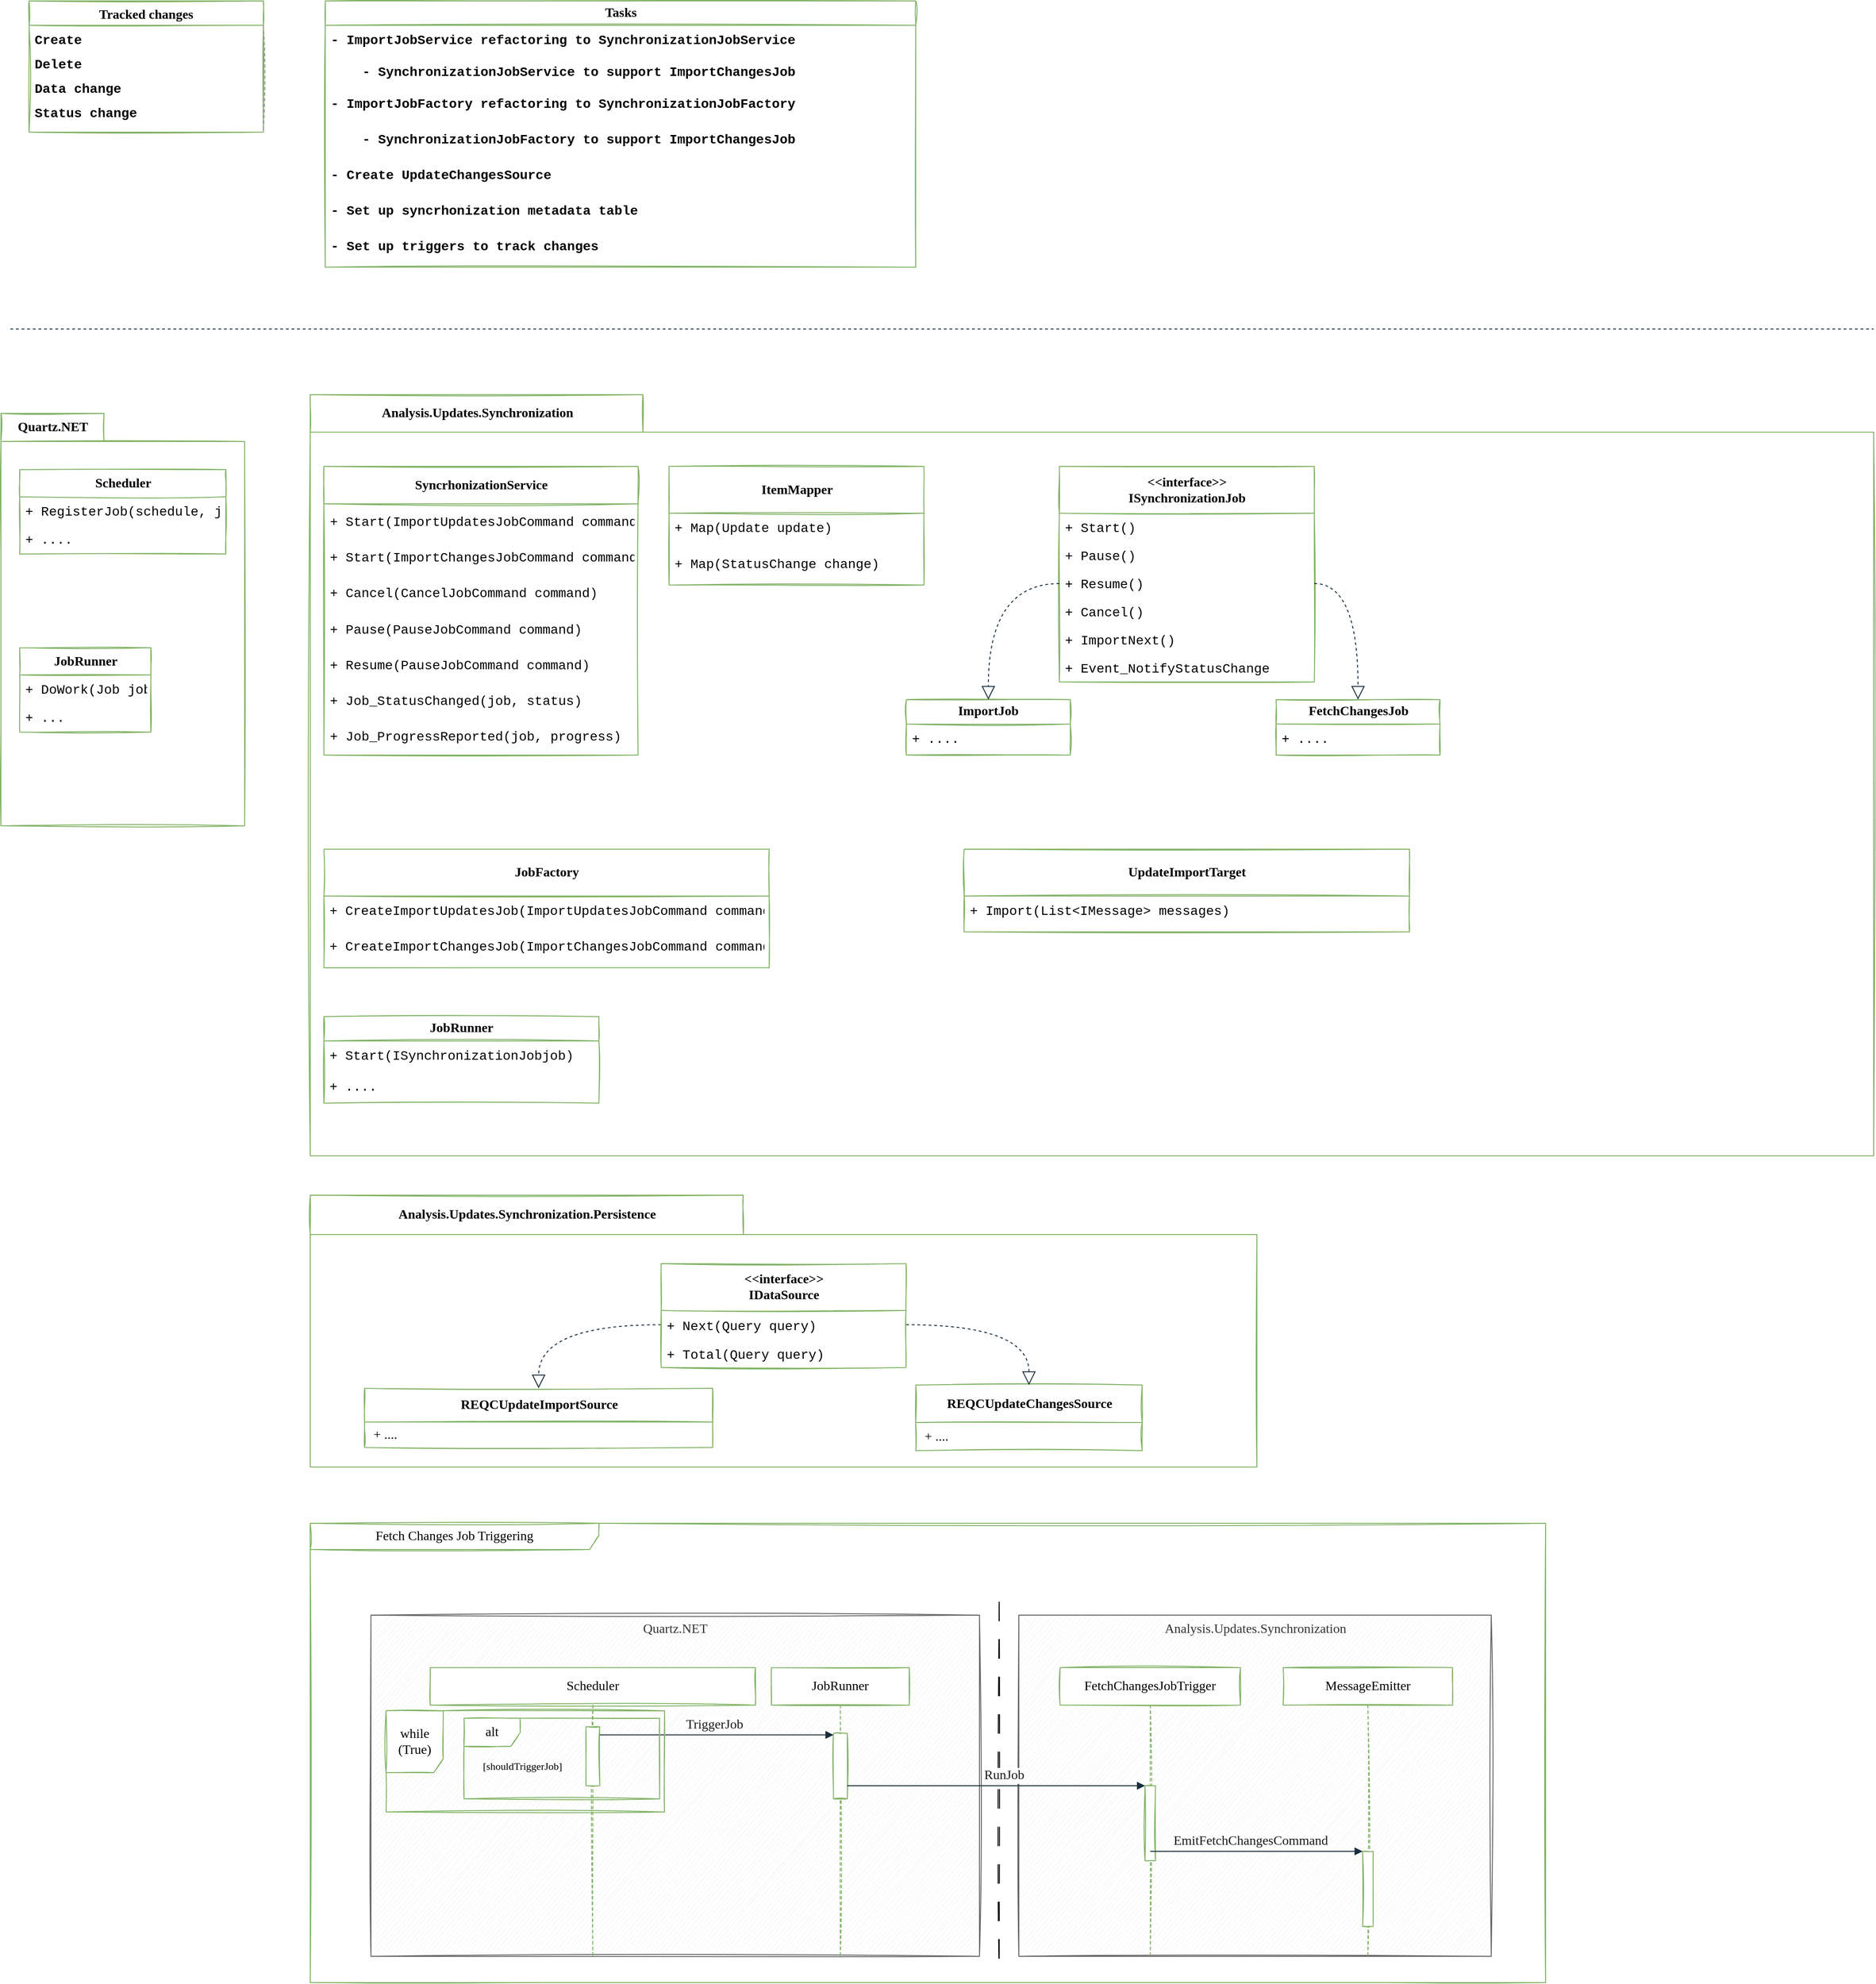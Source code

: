 <mxfile version="13.9.9" type="github">
  <diagram id="ECBcf4AF0JtO1z4K7DSX" name="Page-1">
    <mxGraphModel dx="2229" dy="759" grid="1" gridSize="14" guides="1" tooltips="1" connect="1" arrows="1" fold="1" page="1" pageScale="1" pageWidth="827" pageHeight="1169" background="#FFFFFF" math="0" shadow="0">
      <root>
        <mxCell id="0" />
        <mxCell id="1" parent="0" />
        <mxCell id="vq10Wp0aYiQOO_JATJNM-236" value="" style="line;strokeWidth=1;direction=south;html=1;dashed=1;dashPattern=20 20;rounded=0;shadow=0;glass=0;labelBackgroundColor=none;sketch=1;startSize=26;fillColor=#ffffff;fontFamily=Lucida Console;fontSize=11;align=center;" vertex="1" parent="1">
          <mxGeometry x="1050" y="1918" width="10" height="392" as="geometry" />
        </mxCell>
        <mxCell id="CNIEnDmMCDg7DlU-QSH8-22" value="Tracked changes" style="swimlane;fontStyle=1;childLayout=stackLayout;horizontal=1;startSize=26;horizontalStack=0;resizeParent=1;resizeParentMax=0;resizeLast=0;collapsible=1;marginBottom=0;rounded=0;shadow=0;strokeColor=#82b366;sketch=1;glass=0;separatorColor=#999999;fontFamily=Lucida Console;fillColor=none;fontSize=14;" parent="1" vertex="1">
          <mxGeometry x="20" y="210" width="250" height="140" as="geometry">
            <mxRectangle x="20" y="20" width="140" height="26" as="alternateBounds" />
          </mxGeometry>
        </mxCell>
        <mxCell id="CNIEnDmMCDg7DlU-QSH8-23" value="Create" style="text;strokeColor=none;fillColor=none;align=left;verticalAlign=top;spacingLeft=4;spacingRight=4;overflow=hidden;rotatable=0;points=[[0,0.5],[1,0.5]];portConstraint=eastwest;fontFamily=Courier New;fontSize=14;fontStyle=1" parent="CNIEnDmMCDg7DlU-QSH8-22" vertex="1">
          <mxGeometry y="26" width="250" height="26" as="geometry" />
        </mxCell>
        <mxCell id="CNIEnDmMCDg7DlU-QSH8-24" value="Delete" style="text;strokeColor=none;align=left;verticalAlign=top;spacingLeft=4;spacingRight=4;overflow=hidden;rotatable=0;points=[[0,0.5],[1,0.5]];portConstraint=eastwest;noLabel=0;fontFamily=Courier New;rounded=0;glass=0;shadow=0;sketch=0;fontSize=14;fontStyle=1" parent="CNIEnDmMCDg7DlU-QSH8-22" vertex="1">
          <mxGeometry y="52" width="250" height="26" as="geometry" />
        </mxCell>
        <mxCell id="CNIEnDmMCDg7DlU-QSH8-25" value="Data change" style="text;strokeColor=none;fillColor=none;align=left;verticalAlign=top;spacingLeft=4;spacingRight=4;overflow=hidden;rotatable=0;points=[[0,0.5],[1,0.5]];portConstraint=eastwest;fontFamily=Courier New;fontSize=14;fontStyle=1" parent="CNIEnDmMCDg7DlU-QSH8-22" vertex="1">
          <mxGeometry y="78" width="250" height="26" as="geometry" />
        </mxCell>
        <mxCell id="CNIEnDmMCDg7DlU-QSH8-26" value="Status change" style="text;strokeColor=none;fillColor=none;align=left;verticalAlign=top;spacingLeft=4;spacingRight=4;overflow=hidden;rotatable=0;points=[[0,0.5],[1,0.5]];portConstraint=eastwest;fontFamily=Courier New;fontSize=14;fontStyle=1" parent="CNIEnDmMCDg7DlU-QSH8-22" vertex="1">
          <mxGeometry y="104" width="250" height="36" as="geometry" />
        </mxCell>
        <mxCell id="-ayLkiG4syY7ho0zuzDr-17" value="Quartz.NET" style="shape=folder;fontStyle=1;tabWidth=110;tabHeight=30;tabPosition=left;html=1;boundedLbl=1;labelInHeader=1;rounded=0;shadow=0;glass=0;sketch=1;startSize=26;strokeColor=#82b366;fillColor=none;fontFamily=Lucida Console;fontSize=14;" parent="1" vertex="1">
          <mxGeometry x="-10" y="650" width="260" height="440" as="geometry" />
        </mxCell>
        <mxCell id="-ayLkiG4syY7ho0zuzDr-19" value="Scheduler" style="swimlane;fontStyle=1;align=center;verticalAlign=middle;childLayout=stackLayout;horizontal=1;startSize=29;horizontalStack=0;resizeParent=1;resizeParentMax=0;resizeLast=0;collapsible=0;marginBottom=0;html=1;rounded=0;shadow=0;glass=0;sketch=1;strokeColor=#82b366;fillColor=none;fontFamily=Lucida Console;fontSize=14;" parent="1" vertex="1">
          <mxGeometry x="10" y="710" width="220" height="90" as="geometry" />
        </mxCell>
        <mxCell id="-ayLkiG4syY7ho0zuzDr-21" value="+ RegisterJob(schedule, job)" style="text;html=1;strokeColor=none;fillColor=none;align=left;verticalAlign=middle;spacingLeft=4;spacingRight=4;overflow=hidden;rotatable=0;points=[[0,0.5],[1,0.5]];portConstraint=eastwest;fontFamily=Courier New;fontSize=14;" parent="-ayLkiG4syY7ho0zuzDr-19" vertex="1">
          <mxGeometry y="29" width="220" height="31" as="geometry" />
        </mxCell>
        <mxCell id="vq10Wp0aYiQOO_JATJNM-24" value="+ ...." style="text;html=1;strokeColor=none;fillColor=none;align=left;verticalAlign=middle;spacingLeft=4;spacingRight=4;overflow=hidden;rotatable=0;points=[[0,0.5],[1,0.5]];portConstraint=eastwest;fontFamily=Courier New;fontSize=14;" vertex="1" parent="-ayLkiG4syY7ho0zuzDr-19">
          <mxGeometry y="60" width="220" height="30" as="geometry" />
        </mxCell>
        <mxCell id="-ayLkiG4syY7ho0zuzDr-31" value="JobRunner" style="swimlane;fontStyle=1;align=center;verticalAlign=middle;childLayout=stackLayout;horizontal=1;startSize=29;horizontalStack=0;resizeParent=1;resizeParentMax=0;resizeLast=0;collapsible=0;marginBottom=0;html=1;rounded=0;shadow=0;glass=0;sketch=1;strokeColor=#82b366;fillColor=none;fontFamily=Lucida Console;fontSize=14;" parent="1" vertex="1">
          <mxGeometry x="10" y="900" width="140" height="90" as="geometry" />
        </mxCell>
        <mxCell id="-ayLkiG4syY7ho0zuzDr-32" value="+ DoWork(Job job)" style="text;html=1;strokeColor=none;fillColor=none;align=left;verticalAlign=middle;spacingLeft=4;spacingRight=4;overflow=hidden;rotatable=0;points=[[0,0.5],[1,0.5]];portConstraint=eastwest;fontFamily=Courier New;fontSize=14;" parent="-ayLkiG4syY7ho0zuzDr-31" vertex="1">
          <mxGeometry y="29" width="140" height="31" as="geometry" />
        </mxCell>
        <mxCell id="vq10Wp0aYiQOO_JATJNM-25" value="+ ..." style="text;html=1;strokeColor=none;fillColor=none;align=left;verticalAlign=middle;spacingLeft=4;spacingRight=4;overflow=hidden;rotatable=0;points=[[0,0.5],[1,0.5]];portConstraint=eastwest;fontFamily=Courier New;fontSize=14;" vertex="1" parent="-ayLkiG4syY7ho0zuzDr-31">
          <mxGeometry y="60" width="140" height="30" as="geometry" />
        </mxCell>
        <mxCell id="vq10Wp0aYiQOO_JATJNM-88" value="Analysis.Updates.Synchronization" style="shape=folder;fontStyle=1;tabWidth=355;tabHeight=40;tabPosition=left;html=1;boundedLbl=1;labelInHeader=1;rounded=0;shadow=0;glass=0;sketch=1;startSize=29;strokeColor=#82b366;fontFamily=Lucida Console;fillColor=none;fontSize=14;recursiveResize=0;" vertex="1" parent="1">
          <mxGeometry x="320" y="630" width="1668" height="812" as="geometry" />
        </mxCell>
        <mxCell id="vq10Wp0aYiQOO_JATJNM-78" value="SyncrhonizationService" style="swimlane;fontStyle=1;childLayout=stackLayout;horizontal=1;startSize=40;fillColor=none;horizontalStack=0;resizeParent=1;resizeParentMax=0;resizeLast=0;collapsible=1;marginBottom=0;rounded=0;shadow=0;glass=0;sketch=1;strokeColor=#82b366;fontFamily=Lucida Console;html=1;fontSize=14;" vertex="1" parent="vq10Wp0aYiQOO_JATJNM-88">
          <mxGeometry x="14.573" y="76.557" width="335.17" height="307.949" as="geometry">
            <mxRectangle x="470" y="290" width="190" height="40" as="alternateBounds" />
          </mxGeometry>
        </mxCell>
        <mxCell id="vq10Wp0aYiQOO_JATJNM-81" value="+ Start(ImportUpdatesJobCommand command)" style="text;html=1;strokeColor=none;fillColor=none;align=left;verticalAlign=middle;spacingLeft=4;spacingRight=4;overflow=hidden;rotatable=0;points=[[0,0.5],[1,0.5]];portConstraint=eastwest;fontFamily=Courier New;fontSize=14;" vertex="1" parent="vq10Wp0aYiQOO_JATJNM-78">
          <mxGeometry y="40" width="335.17" height="38.278" as="geometry" />
        </mxCell>
        <mxCell id="vq10Wp0aYiQOO_JATJNM-82" value="+ Start(ImportChangesJobCommand command)" style="text;html=1;strokeColor=none;fillColor=none;align=left;verticalAlign=middle;spacingLeft=4;spacingRight=4;overflow=hidden;rotatable=0;points=[[0,0.5],[1,0.5]];portConstraint=eastwest;fontFamily=Courier New;fontSize=14;" vertex="1" parent="vq10Wp0aYiQOO_JATJNM-78">
          <mxGeometry y="78.278" width="335.17" height="38.278" as="geometry" />
        </mxCell>
        <mxCell id="vq10Wp0aYiQOO_JATJNM-83" value="+ Cancel(CancelJobCommand command) " style="text;html=1;strokeColor=none;fillColor=none;align=left;verticalAlign=middle;spacingLeft=4;spacingRight=4;overflow=hidden;rotatable=0;points=[[0,0.5],[1,0.5]];portConstraint=eastwest;fontFamily=Courier New;fontSize=14;" vertex="1" parent="vq10Wp0aYiQOO_JATJNM-78">
          <mxGeometry y="116.557" width="335.17" height="38.278" as="geometry" />
        </mxCell>
        <mxCell id="vq10Wp0aYiQOO_JATJNM-84" value="+ Pause(PauseJobCommand command) " style="text;html=1;strokeColor=none;fillColor=none;align=left;verticalAlign=middle;spacingLeft=4;spacingRight=4;overflow=hidden;rotatable=0;points=[[0,0.5],[1,0.5]];portConstraint=eastwest;fontFamily=Courier New;fontSize=14;" vertex="1" parent="vq10Wp0aYiQOO_JATJNM-78">
          <mxGeometry y="154.835" width="335.17" height="38.278" as="geometry" />
        </mxCell>
        <mxCell id="vq10Wp0aYiQOO_JATJNM-85" value="+ Resume(PauseJobCommand command) " style="text;html=1;fillColor=none;align=left;verticalAlign=middle;spacingLeft=4;spacingRight=4;overflow=hidden;rotatable=0;points=[[0,0.5],[1,0.5]];portConstraint=eastwest;fontFamily=Courier New;fontSize=14;" vertex="1" parent="vq10Wp0aYiQOO_JATJNM-78">
          <mxGeometry y="193.114" width="335.17" height="38.278" as="geometry" />
        </mxCell>
        <mxCell id="vq10Wp0aYiQOO_JATJNM-87" value="+ Job_StatusChanged(job, status)" style="text;html=1;fillColor=none;align=left;verticalAlign=middle;spacingLeft=4;spacingRight=4;overflow=hidden;rotatable=0;points=[[0,0.5],[1,0.5]];portConstraint=eastwest;fontFamily=Courier New;fontSize=14;" vertex="1" parent="vq10Wp0aYiQOO_JATJNM-78">
          <mxGeometry y="231.392" width="335.17" height="38.278" as="geometry" />
        </mxCell>
        <mxCell id="vq10Wp0aYiQOO_JATJNM-86" value="+ Job_ProgressReported(job, progress) " style="text;html=1;fillColor=none;align=left;verticalAlign=middle;spacingLeft=4;spacingRight=4;overflow=hidden;rotatable=0;points=[[0,0.5],[1,0.5]];portConstraint=eastwest;fontFamily=Courier New;fontSize=14;" vertex="1" parent="vq10Wp0aYiQOO_JATJNM-78">
          <mxGeometry y="269.671" width="335.17" height="38.278" as="geometry" />
        </mxCell>
        <mxCell id="vq10Wp0aYiQOO_JATJNM-74" value="JobFactory" style="swimlane;fontStyle=1;childLayout=stackLayout;horizontal=1;startSize=50;fillColor=none;horizontalStack=0;resizeParent=1;resizeParentMax=0;resizeLast=0;collapsible=1;marginBottom=0;rounded=0;shadow=0;glass=0;sketch=1;strokeColor=#82b366;fontFamily=Lucida Console;html=1;fontSize=14;" vertex="1" parent="vq10Wp0aYiQOO_JATJNM-88">
          <mxGeometry x="14.573" y="484.858" width="475.068" height="126.557" as="geometry">
            <mxRectangle x="1020" y="290" width="100" height="50" as="alternateBounds" />
          </mxGeometry>
        </mxCell>
        <mxCell id="vq10Wp0aYiQOO_JATJNM-75" value="+ CreateImportUpdatesJob(ImportUpdatesJobCommand command)" style="text;strokeColor=none;fillColor=none;align=left;verticalAlign=top;spacingLeft=4;spacingRight=4;overflow=hidden;rotatable=0;points=[[0,0.5],[1,0.5]];portConstraint=eastwest;fontFamily=Courier New;fontSize=14;" vertex="1" parent="vq10Wp0aYiQOO_JATJNM-74">
          <mxGeometry y="50" width="475.068" height="38.278" as="geometry" />
        </mxCell>
        <mxCell id="vq10Wp0aYiQOO_JATJNM-76" value="+ CreateImportChangesJob(ImportChangesJobCommand command)" style="text;strokeColor=none;fillColor=none;align=left;verticalAlign=top;spacingLeft=4;spacingRight=4;overflow=hidden;rotatable=0;points=[[0,0.5],[1,0.5]];portConstraint=eastwest;fontFamily=Courier New;fontSize=14;" vertex="1" parent="vq10Wp0aYiQOO_JATJNM-74">
          <mxGeometry y="88.278" width="475.068" height="38.278" as="geometry" />
        </mxCell>
        <mxCell id="vq10Wp0aYiQOO_JATJNM-92" value="&lt;b style=&quot;font-size: 14px;&quot;&gt;JobRunner&lt;/b&gt;" style="swimlane;fontStyle=0;childLayout=stackLayout;horizontal=1;startSize=26;fillColor=none;horizontalStack=0;resizeParent=1;resizeParentMax=0;resizeLast=0;collapsible=1;marginBottom=0;rounded=0;shadow=0;glass=0;sketch=1;strokeColor=#82b366;fontFamily=Lucida Console;html=1;fontSize=14;" vertex="1" parent="vq10Wp0aYiQOO_JATJNM-88">
          <mxGeometry x="14.57" y="663.49" width="293.43" height="92.349" as="geometry" />
        </mxCell>
        <mxCell id="vq10Wp0aYiQOO_JATJNM-93" value="+ Start(ISynchronizationJobjob)" style="text;strokeColor=none;fillColor=none;align=left;verticalAlign=top;spacingLeft=4;spacingRight=4;overflow=hidden;rotatable=0;points=[[0,0.5],[1,0.5]];portConstraint=eastwest;fontFamily=Courier New;fontSize=14;" vertex="1" parent="vq10Wp0aYiQOO_JATJNM-92">
          <mxGeometry y="26" width="293.43" height="33.175" as="geometry" />
        </mxCell>
        <mxCell id="vq10Wp0aYiQOO_JATJNM-96" value="+ ...." style="text;strokeColor=none;fillColor=none;align=left;verticalAlign=top;spacingLeft=4;spacingRight=4;overflow=hidden;rotatable=0;points=[[0,0.5],[1,0.5]];portConstraint=eastwest;fontFamily=Courier New;fontSize=14;" vertex="1" parent="vq10Wp0aYiQOO_JATJNM-92">
          <mxGeometry y="59.175" width="293.43" height="33.175" as="geometry" />
        </mxCell>
        <mxCell id="vq10Wp0aYiQOO_JATJNM-108" value="ItemMapper" style="swimlane;fontStyle=1;childLayout=stackLayout;horizontal=1;startSize=50;fillColor=none;horizontalStack=0;resizeParent=1;resizeParentMax=0;resizeLast=0;collapsible=1;marginBottom=0;rounded=0;shadow=0;glass=0;sketch=1;strokeColor=#82b366;fontFamily=Lucida Console;html=1;fontSize=14;" vertex="1" parent="vq10Wp0aYiQOO_JATJNM-88">
          <mxGeometry x="382.774" y="76.552" width="272.022" height="126.557" as="geometry">
            <mxRectangle x="830" y="50" width="200" height="50" as="alternateBounds" />
          </mxGeometry>
        </mxCell>
        <mxCell id="vq10Wp0aYiQOO_JATJNM-109" value="+ Map(Update update)" style="text;strokeColor=none;fillColor=none;align=left;verticalAlign=top;spacingLeft=4;spacingRight=4;overflow=hidden;rotatable=0;points=[[0,0.5],[1,0.5]];portConstraint=eastwest;fontFamily=Courier New;fontSize=14;" vertex="1" parent="vq10Wp0aYiQOO_JATJNM-108">
          <mxGeometry y="50" width="272.022" height="38.278" as="geometry" />
        </mxCell>
        <mxCell id="vq10Wp0aYiQOO_JATJNM-110" value="+ Map(StatusChange change)" style="text;strokeColor=none;fillColor=none;align=left;verticalAlign=top;spacingLeft=4;spacingRight=4;overflow=hidden;rotatable=0;points=[[0,0.5],[1,0.5]];portConstraint=eastwest;fontFamily=Courier New;fontSize=14;" vertex="1" parent="vq10Wp0aYiQOO_JATJNM-108">
          <mxGeometry y="88.278" width="272.022" height="38.278" as="geometry" />
        </mxCell>
        <mxCell id="vq10Wp0aYiQOO_JATJNM-141" value="&lt;div&gt;&amp;lt;&amp;lt;interface&amp;gt;&amp;gt;&lt;/div&gt;&lt;div&gt;ISynchronizationJob&lt;br&gt;&lt;/div&gt;" style="swimlane;fontStyle=1;childLayout=stackLayout;horizontal=1;startSize=50;fillColor=none;horizontalStack=0;resizeParent=1;resizeParentMax=0;resizeLast=0;collapsible=1;marginBottom=0;rounded=0;shadow=0;glass=0;sketch=1;strokeColor=#82b366;fontFamily=Lucida Console;html=1;fontSize=14;" vertex="1" parent="vq10Wp0aYiQOO_JATJNM-88">
          <mxGeometry x="799.216" y="76.548" width="272.022" height="230" as="geometry">
            <mxRectangle x="830" y="50" width="200" height="50" as="alternateBounds" />
          </mxGeometry>
        </mxCell>
        <mxCell id="vq10Wp0aYiQOO_JATJNM-142" value="+ Start()" style="text;strokeColor=none;fillColor=none;align=left;verticalAlign=top;spacingLeft=4;spacingRight=4;overflow=hidden;rotatable=0;points=[[0,0.5],[1,0.5]];portConstraint=eastwest;fontFamily=Courier New;fontSize=14;" vertex="1" parent="vq10Wp0aYiQOO_JATJNM-141">
          <mxGeometry y="50" width="272.022" height="30" as="geometry" />
        </mxCell>
        <mxCell id="vq10Wp0aYiQOO_JATJNM-143" value="+ Pause()" style="text;strokeColor=none;fillColor=none;align=left;verticalAlign=top;spacingLeft=4;spacingRight=4;overflow=hidden;rotatable=0;points=[[0,0.5],[1,0.5]];portConstraint=eastwest;fontFamily=Courier New;fontSize=14;" vertex="1" parent="vq10Wp0aYiQOO_JATJNM-141">
          <mxGeometry y="80" width="272.022" height="30" as="geometry" />
        </mxCell>
        <mxCell id="vq10Wp0aYiQOO_JATJNM-144" value="+ Resume()" style="text;strokeColor=none;fillColor=none;align=left;verticalAlign=top;spacingLeft=4;spacingRight=4;overflow=hidden;rotatable=0;points=[[0,0.5],[1,0.5]];portConstraint=eastwest;fontFamily=Courier New;fontSize=14;" vertex="1" parent="vq10Wp0aYiQOO_JATJNM-141">
          <mxGeometry y="110" width="272.022" height="30" as="geometry" />
        </mxCell>
        <mxCell id="vq10Wp0aYiQOO_JATJNM-145" value="+ Cancel()" style="text;strokeColor=none;fillColor=none;align=left;verticalAlign=top;spacingLeft=4;spacingRight=4;overflow=hidden;rotatable=0;points=[[0,0.5],[1,0.5]];portConstraint=eastwest;fontFamily=Courier New;fontSize=14;" vertex="1" parent="vq10Wp0aYiQOO_JATJNM-141">
          <mxGeometry y="140" width="272.022" height="30" as="geometry" />
        </mxCell>
        <mxCell id="vq10Wp0aYiQOO_JATJNM-146" value="+ ImportNext()" style="text;strokeColor=none;fillColor=none;align=left;verticalAlign=top;spacingLeft=4;spacingRight=4;overflow=hidden;rotatable=0;points=[[0,0.5],[1,0.5]];portConstraint=eastwest;fontFamily=Courier New;fontSize=14;" vertex="1" parent="vq10Wp0aYiQOO_JATJNM-141">
          <mxGeometry y="170" width="272.022" height="30" as="geometry" />
        </mxCell>
        <mxCell id="vq10Wp0aYiQOO_JATJNM-147" value="+ Event_NotifyStatusChange" style="text;strokeColor=none;fillColor=none;align=left;verticalAlign=top;spacingLeft=4;spacingRight=4;overflow=hidden;rotatable=0;points=[[0,0.5],[1,0.5]];portConstraint=eastwest;fontFamily=Courier New;fontSize=14;" vertex="1" parent="vq10Wp0aYiQOO_JATJNM-141">
          <mxGeometry y="200" width="272.022" height="30" as="geometry" />
        </mxCell>
        <mxCell id="vq10Wp0aYiQOO_JATJNM-112" value="&lt;b style=&quot;font-size: 14px;&quot;&gt;ImportJob&lt;/b&gt;" style="swimlane;fontStyle=0;childLayout=stackLayout;horizontal=1;startSize=26;fillColor=none;horizontalStack=0;resizeParent=1;resizeParentMax=0;resizeLast=0;collapsible=1;marginBottom=0;rounded=0;shadow=0;glass=0;sketch=1;strokeColor=#82b366;fontFamily=Lucida Console;html=1;fontSize=14;" vertex="1" parent="vq10Wp0aYiQOO_JATJNM-88">
          <mxGeometry x="636.003" y="325.32" width="174.871" height="59.175" as="geometry" />
        </mxCell>
        <mxCell id="vq10Wp0aYiQOO_JATJNM-113" value="+ ...." style="text;strokeColor=none;fillColor=none;align=left;verticalAlign=top;spacingLeft=4;spacingRight=4;overflow=hidden;rotatable=0;points=[[0,0.5],[1,0.5]];portConstraint=eastwest;fontFamily=Courier New;fontSize=14;" vertex="1" parent="vq10Wp0aYiQOO_JATJNM-112">
          <mxGeometry y="26" width="174.871" height="33.175" as="geometry" />
        </mxCell>
        <mxCell id="vq10Wp0aYiQOO_JATJNM-116" value="&lt;b style=&quot;font-size: 14px;&quot;&gt;FetchChangesJob&lt;/b&gt;" style="swimlane;fontStyle=0;childLayout=stackLayout;horizontal=1;startSize=26;fillColor=none;horizontalStack=0;resizeParent=1;resizeParentMax=0;resizeLast=0;collapsible=1;marginBottom=0;rounded=0;shadow=0;glass=0;sketch=1;strokeColor=#82b366;fontFamily=Lucida Console;html=1;fontSize=14;" vertex="1" parent="vq10Wp0aYiQOO_JATJNM-88">
          <mxGeometry x="1030.435" y="325.32" width="174.871" height="59.175" as="geometry" />
        </mxCell>
        <mxCell id="vq10Wp0aYiQOO_JATJNM-117" value="+ ...." style="text;strokeColor=none;fillColor=none;align=left;verticalAlign=top;spacingLeft=4;spacingRight=4;overflow=hidden;rotatable=0;points=[[0,0.5],[1,0.5]];portConstraint=eastwest;fontFamily=Courier New;fontSize=14;" vertex="1" parent="vq10Wp0aYiQOO_JATJNM-116">
          <mxGeometry y="26" width="174.871" height="33.175" as="geometry" />
        </mxCell>
        <mxCell id="vq10Wp0aYiQOO_JATJNM-148" style="edgeStyle=orthogonalEdgeStyle;curved=1;rounded=1;orthogonalLoop=1;jettySize=auto;html=1;exitX=1;exitY=0.5;exitDx=0;exitDy=0;entryX=0.5;entryY=0;entryDx=0;entryDy=0;strokeColor=#182E3E;fillColor=#dae8fc;fontFamily=Lucida Console;fontSize=14;fontColor=#1A1A1A;dashed=1;endFill=0;endArrow=block;endSize=12;" edge="1" parent="vq10Wp0aYiQOO_JATJNM-88" source="vq10Wp0aYiQOO_JATJNM-144" target="vq10Wp0aYiQOO_JATJNM-116">
          <mxGeometry relative="1" as="geometry" />
        </mxCell>
        <mxCell id="vq10Wp0aYiQOO_JATJNM-149" style="edgeStyle=orthogonalEdgeStyle;curved=1;rounded=1;orthogonalLoop=1;jettySize=auto;html=1;exitX=0;exitY=0.5;exitDx=0;exitDy=0;entryX=0.5;entryY=0;entryDx=0;entryDy=0;strokeColor=#182E3E;fillColor=#dae8fc;fontFamily=Lucida Console;fontSize=14;fontColor=#1A1A1A;dashed=1;endFill=0;endArrow=block;endSize=12;" edge="1" parent="vq10Wp0aYiQOO_JATJNM-88" source="vq10Wp0aYiQOO_JATJNM-144" target="vq10Wp0aYiQOO_JATJNM-112">
          <mxGeometry relative="1" as="geometry" />
        </mxCell>
        <mxCell id="vq10Wp0aYiQOO_JATJNM-233" value="UpdateImportTarget" style="swimlane;fontStyle=1;childLayout=stackLayout;horizontal=1;startSize=50;fillColor=none;horizontalStack=0;resizeParent=1;resizeParentMax=0;resizeLast=0;collapsible=1;marginBottom=0;rounded=0;shadow=0;glass=0;sketch=1;strokeColor=#82b366;fontFamily=Lucida Console;html=1;fontSize=14;" vertex="1" parent="vq10Wp0aYiQOO_JATJNM-88">
          <mxGeometry x="697.693" y="484.858" width="475.068" height="88.278" as="geometry">
            <mxRectangle x="1020" y="290" width="100" height="50" as="alternateBounds" />
          </mxGeometry>
        </mxCell>
        <mxCell id="vq10Wp0aYiQOO_JATJNM-235" value="+ Import(List&lt;IMessage&gt; messages)" style="text;strokeColor=none;fillColor=none;align=left;verticalAlign=top;spacingLeft=4;spacingRight=4;overflow=hidden;rotatable=0;points=[[0,0.5],[1,0.5]];portConstraint=eastwest;fontFamily=Courier New;fontSize=14;" vertex="1" parent="vq10Wp0aYiQOO_JATJNM-233">
          <mxGeometry y="50" width="475.068" height="38.278" as="geometry" />
        </mxCell>
        <mxCell id="vq10Wp0aYiQOO_JATJNM-118" value="Tasks" style="swimlane;fontStyle=1;childLayout=stackLayout;horizontal=1;startSize=26;fillColor=none;horizontalStack=0;resizeParent=1;resizeParentMax=0;resizeLast=0;collapsible=1;marginBottom=0;rounded=0;shadow=0;glass=0;sketch=1;strokeColor=#82b366;fontFamily=Lucida Console;html=1;fontSize=14;" vertex="1" parent="1">
          <mxGeometry x="336" y="210" width="630" height="284" as="geometry" />
        </mxCell>
        <mxCell id="vq10Wp0aYiQOO_JATJNM-119" value="- ImportJobService refactoring to SynchronizationJobService" style="text;strokeColor=none;fillColor=none;align=left;verticalAlign=top;spacingLeft=4;spacingRight=4;overflow=hidden;rotatable=0;points=[[0,0.5],[1,0.5]];portConstraint=eastwest;fontFamily=Courier New;fontSize=14;fontStyle=1" vertex="1" parent="vq10Wp0aYiQOO_JATJNM-118">
          <mxGeometry y="26" width="630" height="34" as="geometry" />
        </mxCell>
        <mxCell id="vq10Wp0aYiQOO_JATJNM-124" value="    - SynchronizationJobService to support ImportChangesJob" style="text;strokeColor=none;fillColor=none;align=left;verticalAlign=top;spacingLeft=4;spacingRight=4;overflow=hidden;rotatable=0;points=[[0,0.5],[1,0.5]];portConstraint=eastwest;fontFamily=Courier New;fontSize=14;fontStyle=1" vertex="1" parent="vq10Wp0aYiQOO_JATJNM-118">
          <mxGeometry y="60" width="630" height="34" as="geometry" />
        </mxCell>
        <mxCell id="vq10Wp0aYiQOO_JATJNM-122" value="- ImportJobFactory refactoring to SynchronizationJobFactory" style="text;strokeColor=none;fillColor=none;align=left;verticalAlign=top;spacingLeft=4;spacingRight=4;overflow=hidden;rotatable=0;points=[[0,0.5],[1,0.5]];portConstraint=eastwest;fontFamily=Courier New;fontSize=14;fontStyle=1" vertex="1" parent="vq10Wp0aYiQOO_JATJNM-118">
          <mxGeometry y="94" width="630" height="38" as="geometry" />
        </mxCell>
        <mxCell id="vq10Wp0aYiQOO_JATJNM-123" value="    - SynchronizationJobFactory to support ImportChangesJob" style="text;strokeColor=none;fillColor=none;align=left;verticalAlign=top;spacingLeft=4;spacingRight=4;overflow=hidden;rotatable=0;points=[[0,0.5],[1,0.5]];portConstraint=eastwest;fontFamily=Courier New;fontSize=14;fontStyle=1" vertex="1" parent="vq10Wp0aYiQOO_JATJNM-118">
          <mxGeometry y="132" width="630" height="38" as="geometry" />
        </mxCell>
        <mxCell id="vq10Wp0aYiQOO_JATJNM-125" value="- Create UpdateChangesSource" style="text;strokeColor=none;fillColor=none;align=left;verticalAlign=top;spacingLeft=4;spacingRight=4;overflow=hidden;rotatable=0;points=[[0,0.5],[1,0.5]];portConstraint=eastwest;fontFamily=Courier New;fontSize=14;labelBackgroundColor=none;fontStyle=1" vertex="1" parent="vq10Wp0aYiQOO_JATJNM-118">
          <mxGeometry y="170" width="630" height="38" as="geometry" />
        </mxCell>
        <mxCell id="vq10Wp0aYiQOO_JATJNM-129" value="- Set up syncrhonization metadata table" style="text;strokeColor=none;fillColor=none;align=left;verticalAlign=top;spacingLeft=4;spacingRight=4;overflow=hidden;rotatable=0;points=[[0,0.5],[1,0.5]];portConstraint=eastwest;fontFamily=Courier New;fontSize=14;fontStyle=1" vertex="1" parent="vq10Wp0aYiQOO_JATJNM-118">
          <mxGeometry y="208" width="630" height="38" as="geometry" />
        </mxCell>
        <mxCell id="vq10Wp0aYiQOO_JATJNM-130" value="- Set up triggers to track changes" style="text;strokeColor=none;fillColor=none;align=left;verticalAlign=top;spacingLeft=4;spacingRight=4;overflow=hidden;rotatable=0;points=[[0,0.5],[1,0.5]];portConstraint=eastwest;fontFamily=Courier New;fontSize=14;fontStyle=1" vertex="1" parent="vq10Wp0aYiQOO_JATJNM-118">
          <mxGeometry y="246" width="630" height="38" as="geometry" />
        </mxCell>
        <mxCell id="vq10Wp0aYiQOO_JATJNM-162" value="Analysis.Updates.Synchronization.Persistence" style="shape=folder;fontStyle=1;tabWidth=462;tabHeight=42;tabPosition=left;html=1;boundedLbl=1;labelInHeader=1;rounded=0;shadow=0;glass=0;labelBackgroundColor=none;sketch=1;startSize=29;strokeColor=#82b366;fillColor=none;fontFamily=Lucida Console;fontSize=14;recursiveResize=0;" vertex="1" parent="1">
          <mxGeometry x="320" y="1484" width="1010" height="290" as="geometry" />
        </mxCell>
        <mxCell id="vq10Wp0aYiQOO_JATJNM-104" value="REQCUpdateChangesSource" style="swimlane;fontStyle=1;childLayout=stackLayout;horizontal=1;startSize=40;fillColor=none;horizontalStack=0;resizeParent=1;resizeParentMax=0;resizeLast=0;collapsible=1;marginBottom=0;rounded=0;shadow=0;glass=0;sketch=1;strokeColor=#82b366;fontFamily=Lucida Console;html=1;fontSize=14;aspect=fixed;verticalAlign=middle;" vertex="1" parent="vq10Wp0aYiQOO_JATJNM-162">
          <mxGeometry x="646" y="202.54" width="241.62" height="70" as="geometry">
            <mxRectangle x="830" y="200" width="200" height="40" as="alternateBounds" />
          </mxGeometry>
        </mxCell>
        <mxCell id="vq10Wp0aYiQOO_JATJNM-151" value="&amp;nbsp;+ ...." style="text;strokeColor=none;fillColor=none;align=left;verticalAlign=top;spacingLeft=4;spacingRight=4;overflow=hidden;rotatable=0;points=[[0,0.5],[1,0.5]];portConstraint=eastwest;rounded=0;shadow=0;glass=0;labelBackgroundColor=none;sketch=1;startSize=26;fontFamily=Lucida Console;fontSize=14;html=1;" vertex="1" parent="vq10Wp0aYiQOO_JATJNM-104">
          <mxGeometry y="40" width="241.62" height="30" as="geometry" />
        </mxCell>
        <mxCell id="vq10Wp0aYiQOO_JATJNM-97" value="REQCUpdateImportSource" style="swimlane;fontStyle=1;childLayout=stackLayout;horizontal=1;startSize=36;fillColor=none;horizontalStack=0;resizeParent=1;resizeParentMax=0;resizeLast=0;collapsible=1;marginBottom=0;rounded=0;shadow=0;glass=0;sketch=1;strokeColor=#82b366;fontFamily=Lucida Console;html=1;fontSize=14;" vertex="1" parent="vq10Wp0aYiQOO_JATJNM-162">
          <mxGeometry x="57.998" y="205.995" width="371.324" height="63.098" as="geometry">
            <mxRectangle x="830" y="50" width="200" height="50" as="alternateBounds" />
          </mxGeometry>
        </mxCell>
        <mxCell id="vq10Wp0aYiQOO_JATJNM-150" value="&amp;nbsp;+ ...." style="text;strokeColor=none;fillColor=none;align=left;verticalAlign=middle;spacingLeft=4;spacingRight=4;overflow=hidden;rotatable=0;points=[[0,0.5],[1,0.5]];portConstraint=eastwest;rounded=0;shadow=0;glass=0;labelBackgroundColor=none;sketch=1;startSize=26;fontFamily=Lucida Console;fontSize=14;html=1;" vertex="1" parent="vq10Wp0aYiQOO_JATJNM-97">
          <mxGeometry y="36" width="371.324" height="27.098" as="geometry" />
        </mxCell>
        <mxCell id="vq10Wp0aYiQOO_JATJNM-156" style="edgeStyle=orthogonalEdgeStyle;curved=1;rounded=1;orthogonalLoop=1;jettySize=auto;html=1;exitX=0;exitY=0.5;exitDx=0;exitDy=0;entryX=0.5;entryY=0;entryDx=0;entryDy=0;strokeColor=#182E3E;fillColor=#dae8fc;fontFamily=Lucida Console;fontSize=14;fontColor=#1A1A1A;dashed=1;endFill=0;endArrow=block;endSize=12;" edge="1" parent="vq10Wp0aYiQOO_JATJNM-162" source="vq10Wp0aYiQOO_JATJNM-136" target="vq10Wp0aYiQOO_JATJNM-97">
          <mxGeometry relative="1" as="geometry" />
        </mxCell>
        <mxCell id="vq10Wp0aYiQOO_JATJNM-155" style="edgeStyle=orthogonalEdgeStyle;curved=1;rounded=1;orthogonalLoop=1;jettySize=auto;html=1;exitX=1;exitY=0.5;exitDx=0;exitDy=0;entryX=0.5;entryY=0;entryDx=0;entryDy=0;strokeColor=#182E3E;fillColor=#dae8fc;fontFamily=Lucida Console;fontSize=14;fontColor=#1A1A1A;dashed=1;endFill=0;endArrow=block;endSize=12;" edge="1" parent="vq10Wp0aYiQOO_JATJNM-162" source="vq10Wp0aYiQOO_JATJNM-136" target="vq10Wp0aYiQOO_JATJNM-104">
          <mxGeometry relative="1" as="geometry" />
        </mxCell>
        <mxCell id="vq10Wp0aYiQOO_JATJNM-135" value="&lt;div&gt;&amp;lt;&amp;lt;interface&amp;gt;&amp;gt;&lt;/div&gt;&lt;div&gt;IDataSource&lt;br&gt;&lt;/div&gt;" style="swimlane;fontStyle=1;childLayout=stackLayout;horizontal=1;startSize=50;fillColor=none;horizontalStack=0;resizeParent=1;resizeParentMax=0;resizeLast=0;collapsible=1;marginBottom=0;rounded=0;shadow=0;glass=0;sketch=1;strokeColor=#82b366;fontFamily=Lucida Console;html=1;fontSize=14;" vertex="1" parent="vq10Wp0aYiQOO_JATJNM-162">
          <mxGeometry x="374.39" y="72.96" width="261.23" height="110.891" as="geometry">
            <mxRectangle x="830" y="50" width="200" height="50" as="alternateBounds" />
          </mxGeometry>
        </mxCell>
        <mxCell id="vq10Wp0aYiQOO_JATJNM-136" value="+ Next(Query query)" style="text;strokeColor=none;fillColor=none;align=left;verticalAlign=middle;spacingLeft=4;spacingRight=4;overflow=hidden;rotatable=0;points=[[0,0.5],[1,0.5]];portConstraint=eastwest;fontFamily=Courier New;fontSize=14;" vertex="1" parent="vq10Wp0aYiQOO_JATJNM-135">
          <mxGeometry y="50" width="261.23" height="30.446" as="geometry" />
        </mxCell>
        <mxCell id="vq10Wp0aYiQOO_JATJNM-137" value="+ Total(Query query)" style="text;strokeColor=none;fillColor=none;align=left;verticalAlign=middle;spacingLeft=4;spacingRight=4;overflow=hidden;rotatable=0;points=[[0,0.5],[1,0.5]];portConstraint=eastwest;fontFamily=Courier New;fontSize=14;" vertex="1" parent="vq10Wp0aYiQOO_JATJNM-135">
          <mxGeometry y="80.446" width="261.23" height="30.446" as="geometry" />
        </mxCell>
        <mxCell id="vq10Wp0aYiQOO_JATJNM-217" value="Fetch Changes Job Triggering" style="shape=umlFrame;whiteSpace=wrap;html=1;rounded=0;shadow=0;glass=0;labelBackgroundColor=none;sketch=1;startSize=26;strokeColor=#82b366;fillColor=#ffffff;fontFamily=Lucida Console;fontSize=14;align=center;width=308;height=28;container=1;recursiveResize=0;" vertex="1" parent="1">
          <mxGeometry x="320" y="1834" width="1318" height="490" as="geometry">
            <mxRectangle x="250" y="2548" width="280" height="28" as="alternateBounds" />
          </mxGeometry>
        </mxCell>
        <mxCell id="vq10Wp0aYiQOO_JATJNM-216" value="Analysis.Updates.Synchronization" style="text;align=center;rounded=0;shadow=0;glass=0;labelBackgroundColor=none;sketch=1;startSize=26;strokeColor=#666666;fillColor=#f5f5f5;fontFamily=Lucida Console;fontSize=14;html=1;fontColor=#333333;container=1;" vertex="1" parent="vq10Wp0aYiQOO_JATJNM-217">
          <mxGeometry x="756" y="98" width="504" height="364" as="geometry" />
        </mxCell>
        <mxCell id="vq10Wp0aYiQOO_JATJNM-201" value="FetchChangesJobTrigger" style="shape=umlLifeline;perimeter=lifelinePerimeter;whiteSpace=wrap;html=1;container=1;collapsible=0;recursiveResize=0;outlineConnect=0;rounded=0;shadow=0;glass=0;labelBackgroundColor=none;sketch=1;startSize=26;strokeColor=#82b366;fillColor=#ffffff;fontFamily=Lucida Console;fontSize=14;" vertex="1" parent="vq10Wp0aYiQOO_JATJNM-216">
          <mxGeometry x="44" y="56" width="192.47" height="308" as="geometry" />
        </mxCell>
        <mxCell id="vq10Wp0aYiQOO_JATJNM-209" value="" style="html=1;points=[];perimeter=orthogonalPerimeter;rounded=0;shadow=0;glass=0;labelBackgroundColor=none;sketch=1;startSize=26;strokeColor=#82b366;fillColor=#ffffff;fontFamily=Lucida Console;fontSize=14;" vertex="1" parent="vq10Wp0aYiQOO_JATJNM-201">
          <mxGeometry x="90.613" y="126" width="11.235" height="80" as="geometry" />
        </mxCell>
        <mxCell id="vq10Wp0aYiQOO_JATJNM-202" value="MessageEmitter" style="shape=umlLifeline;perimeter=lifelinePerimeter;whiteSpace=wrap;html=1;container=1;collapsible=0;recursiveResize=0;outlineConnect=0;rounded=0;shadow=0;glass=0;labelBackgroundColor=none;sketch=1;startSize=26;strokeColor=#82b366;fillColor=#ffffff;fontFamily=Lucida Console;fontSize=14;" vertex="1" parent="vq10Wp0aYiQOO_JATJNM-216">
          <mxGeometry x="282" y="56" width="180.72" height="308" as="geometry" />
        </mxCell>
        <mxCell id="vq10Wp0aYiQOO_JATJNM-211" value="" style="html=1;points=[];perimeter=orthogonalPerimeter;rounded=0;shadow=0;glass=0;labelBackgroundColor=none;sketch=1;startSize=26;strokeColor=#82b366;fillColor=#ffffff;fontFamily=Lucida Console;fontSize=14;" vertex="1" parent="vq10Wp0aYiQOO_JATJNM-202">
          <mxGeometry x="84.745" y="196" width="11.235" height="80" as="geometry" />
        </mxCell>
        <mxCell id="vq10Wp0aYiQOO_JATJNM-212" value="EmitFetchChangesCommand" style="html=1;verticalAlign=bottom;endArrow=block;entryX=0;entryY=0;strokeColor=#182E3E;fillColor=#dae8fc;fontFamily=Lucida Console;fontSize=14;fontColor=#1A1A1A;" edge="1" target="vq10Wp0aYiQOO_JATJNM-211" parent="vq10Wp0aYiQOO_JATJNM-216" source="vq10Wp0aYiQOO_JATJNM-201">
          <mxGeometry x="-0.059" relative="1" as="geometry">
            <mxPoint x="142.239" y="210" as="sourcePoint" />
            <mxPoint as="offset" />
          </mxGeometry>
        </mxCell>
        <mxCell id="vq10Wp0aYiQOO_JATJNM-215" value="&lt;div align=&quot;center&quot;&gt;Quartz.NET&lt;/div&gt;" style="text;align=center;rounded=0;shadow=0;glass=0;labelBackgroundColor=none;sketch=1;startSize=26;fontFamily=Lucida Console;fontSize=14;html=1;fillColor=#f5f5f5;strokeColor=#666666;fontColor=#333333;container=1;" vertex="1" parent="vq10Wp0aYiQOO_JATJNM-217">
          <mxGeometry x="64.76" y="98" width="649.24" height="364" as="geometry" />
        </mxCell>
        <mxCell id="vq10Wp0aYiQOO_JATJNM-200" value="JobRunner" style="shape=umlLifeline;perimeter=lifelinePerimeter;whiteSpace=wrap;html=1;container=1;collapsible=0;recursiveResize=0;outlineConnect=0;rounded=0;shadow=0;glass=0;labelBackgroundColor=none;sketch=1;startSize=26;strokeColor=#82b366;fillColor=#ffffff;fontFamily=Lucida Console;fontSize=14;" vertex="1" parent="vq10Wp0aYiQOO_JATJNM-215">
          <mxGeometry x="427.239" y="56" width="147.188" height="308" as="geometry" />
        </mxCell>
        <mxCell id="vq10Wp0aYiQOO_JATJNM-205" value="" style="html=1;points=[];perimeter=orthogonalPerimeter;rounded=0;shadow=0;glass=0;labelBackgroundColor=none;sketch=1;startSize=26;strokeColor=#82b366;fillColor=#ffffff;fontFamily=Lucida Console;fontSize=14;" vertex="1" parent="vq10Wp0aYiQOO_JATJNM-200">
          <mxGeometry x="66.235" y="70" width="14.719" height="70" as="geometry" />
        </mxCell>
        <mxCell id="vq10Wp0aYiQOO_JATJNM-199" value="Scheduler" style="shape=umlLifeline;perimeter=lifelinePerimeter;whiteSpace=wrap;html=1;container=1;collapsible=0;recursiveResize=0;outlineConnect=0;rounded=0;shadow=0;glass=0;labelBackgroundColor=none;sketch=1;startSize=26;strokeColor=#82b366;fillColor=#ffffff;fontFamily=Lucida Console;fontSize=14;" vertex="1" parent="vq10Wp0aYiQOO_JATJNM-215">
          <mxGeometry x="63.239" y="56" width="347.001" height="308" as="geometry" />
        </mxCell>
        <mxCell id="vq10Wp0aYiQOO_JATJNM-203" value="" style="html=1;points=[];perimeter=orthogonalPerimeter;rounded=0;shadow=0;glass=0;labelBackgroundColor=none;sketch=1;startSize=26;strokeColor=#82b366;fillColor=#ffffff;fontFamily=Lucida Console;fontSize=14;" vertex="1" parent="vq10Wp0aYiQOO_JATJNM-199">
          <mxGeometry x="166.14" y="63" width="14.72" height="63" as="geometry" />
        </mxCell>
        <mxCell id="vq10Wp0aYiQOO_JATJNM-207" value="TriggerJob" style="html=1;verticalAlign=bottom;endArrow=block;entryX=0;entryY=0.025;strokeColor=#182E3E;fillColor=#dae8fc;fontFamily=Lucida Console;fontSize=14;fontColor=#1A1A1A;entryDx=0;entryDy=0;entryPerimeter=0;rounded=1;" edge="1" target="vq10Wp0aYiQOO_JATJNM-205" parent="vq10Wp0aYiQOO_JATJNM-215" source="vq10Wp0aYiQOO_JATJNM-203">
          <mxGeometry x="-0.019" relative="1" as="geometry">
            <mxPoint x="144.247" y="128" as="sourcePoint" />
            <mxPoint as="offset" />
          </mxGeometry>
        </mxCell>
        <mxCell id="vq10Wp0aYiQOO_JATJNM-221" value="alt" style="shape=umlFrame;whiteSpace=wrap;html=1;rounded=0;shadow=0;glass=0;labelBackgroundColor=none;sketch=1;startSize=26;strokeColor=#82b366;fillColor=#ffffff;fontFamily=Lucida Console;fontSize=14;align=center;" vertex="1" parent="vq10Wp0aYiQOO_JATJNM-215">
          <mxGeometry x="99.24" y="110" width="208.76" height="86" as="geometry" />
        </mxCell>
        <mxCell id="vq10Wp0aYiQOO_JATJNM-222" value="[shouldTriggerJob]" style="text;html=1;resizable=0;autosize=1;align=center;verticalAlign=middle;points=[];fillColor=none;strokeColor=none;rounded=0;shadow=0;glass=0;labelBackgroundColor=none;sketch=1;startSize=26;fontFamily=Lucida Console;fontSize=11;" vertex="1" parent="vq10Wp0aYiQOO_JATJNM-215">
          <mxGeometry x="91.24" y="154" width="140" height="14" as="geometry" />
        </mxCell>
        <mxCell id="vq10Wp0aYiQOO_JATJNM-210" value="RunJob" style="html=1;verticalAlign=bottom;startArrow=none;endArrow=block;startSize=8;strokeColor=#182E3E;fillColor=#dae8fc;fontFamily=Lucida Console;fontSize=14;fontColor=#1A1A1A;startFill=0;" edge="1" target="vq10Wp0aYiQOO_JATJNM-209" parent="vq10Wp0aYiQOO_JATJNM-217" source="vq10Wp0aYiQOO_JATJNM-205">
          <mxGeometry x="0.055" relative="1" as="geometry">
            <mxPoint x="456.284" y="280" as="sourcePoint" />
            <mxPoint as="offset" />
          </mxGeometry>
        </mxCell>
        <mxCell id="vq10Wp0aYiQOO_JATJNM-220" value="while (True)" style="shape=umlFrame;whiteSpace=wrap;html=1;rounded=0;shadow=0;glass=0;labelBackgroundColor=none;sketch=1;startSize=26;strokeColor=#82b366;fillColor=#ffffff;fontFamily=Lucida Console;fontSize=14;align=center;width=61;height=66;" vertex="1" parent="vq10Wp0aYiQOO_JATJNM-217">
          <mxGeometry x="80.88" y="200" width="297.12" height="108" as="geometry" />
        </mxCell>
        <mxCell id="vq10Wp0aYiQOO_JATJNM-239" value="" style="endArrow=none;dashed=1;html=1;strokeColor=#182E3E;fillColor=#dae8fc;fontFamily=Lucida Console;fontSize=11;fontColor=#1A1A1A;" edge="1" parent="1">
          <mxGeometry width="50" height="50" relative="1" as="geometry">
            <mxPoint y="560" as="sourcePoint" />
            <mxPoint x="1988" y="560" as="targetPoint" />
          </mxGeometry>
        </mxCell>
      </root>
    </mxGraphModel>
  </diagram>
</mxfile>
